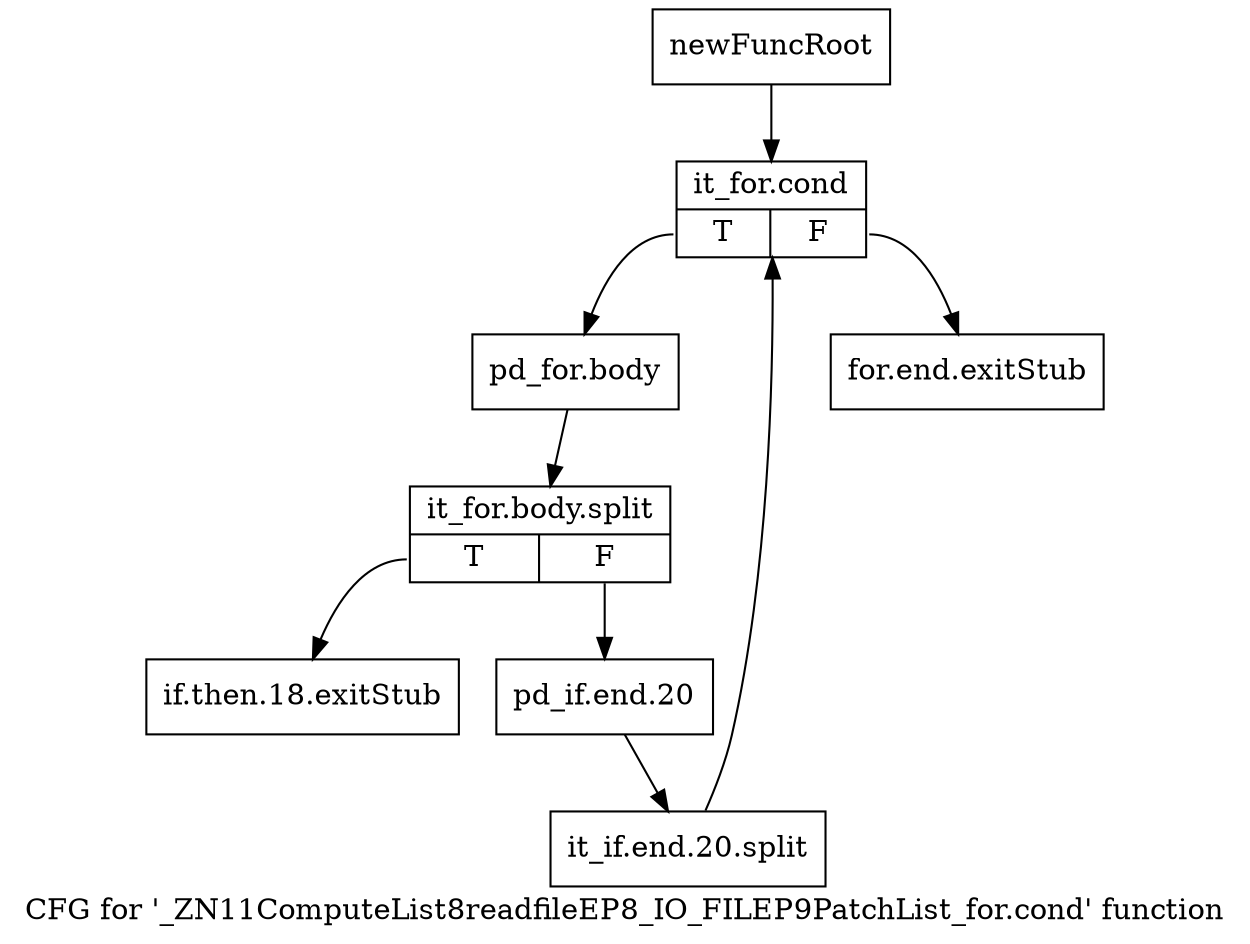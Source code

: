digraph "CFG for '_ZN11ComputeList8readfileEP8_IO_FILEP9PatchList_for.cond' function" {
	label="CFG for '_ZN11ComputeList8readfileEP8_IO_FILEP9PatchList_for.cond' function";

	Node0x1c8f970 [shape=record,label="{newFuncRoot}"];
	Node0x1c8f970 -> Node0x1c8fa60;
	Node0x1c8f9c0 [shape=record,label="{for.end.exitStub}"];
	Node0x1c8fa10 [shape=record,label="{if.then.18.exitStub}"];
	Node0x1c8fa60 [shape=record,label="{it_for.cond|{<s0>T|<s1>F}}"];
	Node0x1c8fa60:s0 -> Node0x1c8fab0;
	Node0x1c8fa60:s1 -> Node0x1c8f9c0;
	Node0x1c8fab0 [shape=record,label="{pd_for.body}"];
	Node0x1c8fab0 -> Node0x26b31c0;
	Node0x26b31c0 [shape=record,label="{it_for.body.split|{<s0>T|<s1>F}}"];
	Node0x26b31c0:s0 -> Node0x1c8fa10;
	Node0x26b31c0:s1 -> Node0x1c8fb00;
	Node0x1c8fb00 [shape=record,label="{pd_if.end.20}"];
	Node0x1c8fb00 -> Node0x26b30c0;
	Node0x26b30c0 [shape=record,label="{it_if.end.20.split}"];
	Node0x26b30c0 -> Node0x1c8fa60;
}

